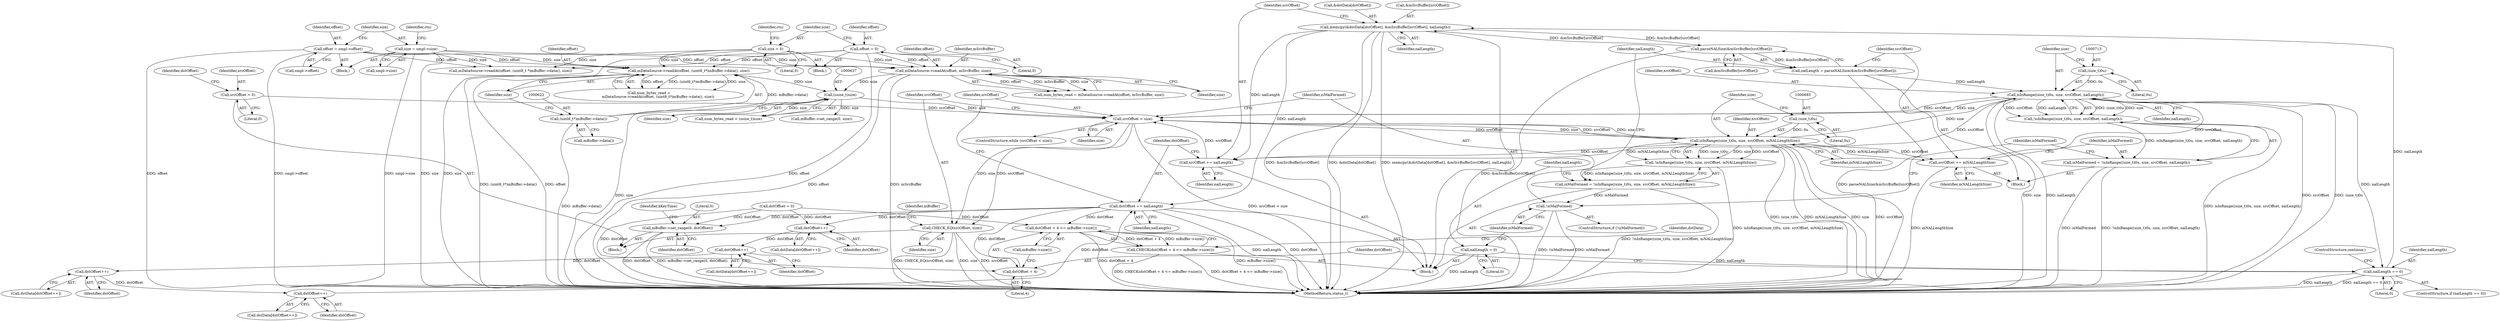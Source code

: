 digraph "0_Android_d48f0f145f8f0f4472bc0af668ac9a8bce44ba9b@API" {
"1000765" [label="(Call,memcpy(&dstData[dstOffset], &mSrcBuffer[srcOffset], nalLength))"];
"1000700" [label="(Call,parseNALSize(&mSrcBuffer[srcOffset]))"];
"1000765" [label="(Call,memcpy(&dstData[dstOffset], &mSrcBuffer[srcOffset], nalLength))"];
"1000730" [label="(Call,nalLength == 0)"];
"1000711" [label="(Call,isInRange((size_t)0u, size, srcOffset, nalLength))"];
"1000712" [label="(Call,(size_t)0u)"];
"1000683" [label="(Call,isInRange((size_t)0u, size, srcOffset, mNALLengthSize))"];
"1000684" [label="(Call,(size_t)0u)"];
"1000675" [label="(Call,srcOffset < size)"];
"1000667" [label="(Call,srcOffset = 0)"];
"1000775" [label="(Call,srcOffset += nalLength)"];
"1000636" [label="(Call,(ssize_t)size)"];
"1000629" [label="(Call,mDataSource->readAt(offset, mSrcBuffer, size))"];
"1000327" [label="(Call,offset = smpl->offset)"];
"1000260" [label="(Call,offset = 0)"];
"1000332" [label="(Call,size = smpl->size)"];
"1000264" [label="(Call,size = 0)"];
"1000619" [label="(Call,mDataSource->readAt(offset, (uint8_t*)mBuffer->data(), size))"];
"1000621" [label="(Call,(uint8_t*)mBuffer->data())"];
"1000705" [label="(Call,srcOffset += mNALLengthSize)"];
"1000698" [label="(Call,nalLength = parseNALSize(&mSrcBuffer[srcOffset]))"];
"1000691" [label="(Call,nalLength = 0)"];
"1000682" [label="(Call,!isInRange((size_t)0u, size, srcOffset, mNALLengthSize))"];
"1000680" [label="(Call,isMalFormed = !isInRange((size_t)0u, size, srcOffset, mNALLengthSize))"];
"1000695" [label="(Call,!isMalFormed)"];
"1000781" [label="(Call,CHECK_EQ(srcOffset, size))"];
"1000710" [label="(Call,!isInRange((size_t)0u, size, srcOffset, nalLength))"];
"1000708" [label="(Call,isMalFormed = !isInRange((size_t)0u, size, srcOffset, nalLength))"];
"1000778" [label="(Call,dstOffset += nalLength)"];
"1000736" [label="(Call,dstOffset + 4 <= mBuffer->size())"];
"1000735" [label="(Call,CHECK(dstOffset + 4 <= mBuffer->size()))"];
"1000737" [label="(Call,dstOffset + 4)"];
"1000744" [label="(Call,dstOffset++)"];
"1000750" [label="(Call,dstOffset++)"];
"1000756" [label="(Call,dstOffset++)"];
"1000762" [label="(Call,dstOffset++)"];
"1000788" [label="(Call,mBuffer->set_range(0, dstOffset))"];
"1000714" [label="(Literal,0u)"];
"1000333" [label="(Identifier,size)"];
"1000688" [label="(Identifier,srcOffset)"];
"1000699" [label="(Identifier,nalLength)"];
"1000712" [label="(Call,(size_t)0u)"];
"1000766" [label="(Call,&dstData[dstOffset])"];
"1000265" [label="(Identifier,size)"];
"1000627" [label="(Call,num_bytes_read = mDataSource->readAt(offset, mSrcBuffer, size))"];
"1000765" [label="(Call,memcpy(&dstData[dstOffset], &mSrcBuffer[srcOffset], nalLength))"];
"1000742" [label="(Call,dstData[dstOffset++])"];
"1000731" [label="(Identifier,nalLength)"];
"1000674" [label="(ControlStructure,while (srcOffset < size))"];
"1000695" [label="(Call,!isMalFormed)"];
"1000671" [label="(Call,dstOffset = 0)"];
"1000668" [label="(Identifier,srcOffset)"];
"1000757" [label="(Identifier,dstOffset)"];
"1000686" [label="(Literal,0u)"];
"1000711" [label="(Call,isInRange((size_t)0u, size, srcOffset, nalLength))"];
"1000266" [label="(Literal,0)"];
"1000269" [label="(Identifier,cts)"];
"1000624" [label="(Identifier,size)"];
"1000781" [label="(Call,CHECK_EQ(srcOffset, size))"];
"1000623" [label="(Call,mBuffer->data())"];
"1000732" [label="(Literal,0)"];
"1000737" [label="(Call,dstOffset + 4)"];
"1000783" [label="(Identifier,size)"];
"1000621" [label="(Call,(uint8_t*)mBuffer->data())"];
"1000675" [label="(Call,srcOffset < size)"];
"1000655" [label="(Call,mBuffer->set_range(0, size))"];
"1000329" [label="(Call,smpl->offset)"];
"1000672" [label="(Identifier,dstOffset)"];
"1000706" [label="(Identifier,srcOffset)"];
"1000262" [label="(Literal,0)"];
"1000694" [label="(ControlStructure,if (!isMalFormed))"];
"1000687" [label="(Identifier,size)"];
"1000636" [label="(Call,(ssize_t)size)"];
"1000760" [label="(Call,dstData[dstOffset++])"];
"1000682" [label="(Call,!isInRange((size_t)0u, size, srcOffset, mNALLengthSize))"];
"1000788" [label="(Call,mBuffer->set_range(0, dstOffset))"];
"1000836" [label="(MethodReturn,status_t)"];
"1000684" [label="(Call,(size_t)0u)"];
"1000719" [label="(Identifier,isMalFormed)"];
"1000717" [label="(Identifier,nalLength)"];
"1000629" [label="(Call,mDataSource->readAt(offset, mSrcBuffer, size))"];
"1000696" [label="(Identifier,isMalFormed)"];
"1000790" [label="(Identifier,dstOffset)"];
"1000743" [label="(Identifier,dstData)"];
"1000332" [label="(Call,size = smpl->size)"];
"1000338" [label="(Identifier,cts)"];
"1000678" [label="(Block,)"];
"1000264" [label="(Call,size = 0)"];
"1000754" [label="(Call,dstData[dstOffset++])"];
"1000700" [label="(Call,parseNALSize(&mSrcBuffer[srcOffset]))"];
"1000739" [label="(Literal,4)"];
"1000716" [label="(Identifier,srcOffset)"];
"1000779" [label="(Identifier,dstOffset)"];
"1000786" [label="(Identifier,mBuffer)"];
"1000730" [label="(Call,nalLength == 0)"];
"1000780" [label="(Identifier,nalLength)"];
"1000620" [label="(Identifier,offset)"];
"1000692" [label="(Identifier,nalLength)"];
"1000763" [label="(Identifier,dstOffset)"];
"1000630" [label="(Identifier,offset)"];
"1000283" [label="(Block,)"];
"1000677" [label="(Identifier,size)"];
"1000738" [label="(Identifier,dstOffset)"];
"1000638" [label="(Identifier,size)"];
"1000327" [label="(Call,offset = smpl->offset)"];
"1000683" [label="(Call,isInRange((size_t)0u, size, srcOffset, mNALLengthSize))"];
"1000680" [label="(Call,isMalFormed = !isInRange((size_t)0u, size, srcOffset, mNALLengthSize))"];
"1000762" [label="(Call,dstOffset++)"];
"1000744" [label="(Call,dstOffset++)"];
"1000774" [label="(Identifier,nalLength)"];
"1000698" [label="(Call,nalLength = parseNALSize(&mSrcBuffer[srcOffset]))"];
"1000750" [label="(Call,dstOffset++)"];
"1000776" [label="(Identifier,srcOffset)"];
"1000734" [label="(ControlStructure,continue;)"];
"1000701" [label="(Call,&mSrcBuffer[srcOffset])"];
"1000705" [label="(Call,srcOffset += mNALLengthSize)"];
"1000751" [label="(Identifier,dstOffset)"];
"1000669" [label="(Literal,0)"];
"1000334" [label="(Call,smpl->size)"];
"1000632" [label="(Identifier,size)"];
"1000789" [label="(Literal,0)"];
"1000778" [label="(Call,dstOffset += nalLength)"];
"1000261" [label="(Identifier,offset)"];
"1000708" [label="(Call,isMalFormed = !isInRange((size_t)0u, size, srcOffset, nalLength))"];
"1000770" [label="(Call,&mSrcBuffer[srcOffset])"];
"1000436" [label="(Call,mDataSource->readAt(offset, (uint8_t *)mBuffer->data(), size))"];
"1000328" [label="(Identifier,offset)"];
"1000631" [label="(Identifier,mSrcBuffer)"];
"1000676" [label="(Identifier,srcOffset)"];
"1000740" [label="(Call,mBuffer->size())"];
"1000782" [label="(Identifier,srcOffset)"];
"1000691" [label="(Call,nalLength = 0)"];
"1000729" [label="(ControlStructure,if (nalLength == 0))"];
"1000681" [label="(Identifier,isMalFormed)"];
"1000617" [label="(Call,num_bytes_read =\n                mDataSource->readAt(offset, (uint8_t*)mBuffer->data(), size))"];
"1000697" [label="(Block,)"];
"1000619" [label="(Call,mDataSource->readAt(offset, (uint8_t*)mBuffer->data(), size))"];
"1000634" [label="(Call,num_bytes_read < (ssize_t)size)"];
"1000260" [label="(Call,offset = 0)"];
"1000775" [label="(Call,srcOffset += nalLength)"];
"1000735" [label="(Call,CHECK(dstOffset + 4 <= mBuffer->size()))"];
"1000709" [label="(Identifier,isMalFormed)"];
"1000715" [label="(Identifier,size)"];
"1000777" [label="(Identifier,nalLength)"];
"1000667" [label="(Call,srcOffset = 0)"];
"1000689" [label="(Identifier,mNALLengthSize)"];
"1000792" [label="(Identifier,kKeyTime)"];
"1000745" [label="(Identifier,dstOffset)"];
"1000710" [label="(Call,!isInRange((size_t)0u, size, srcOffset, nalLength))"];
"1000105" [label="(Block,)"];
"1000707" [label="(Identifier,mNALLengthSize)"];
"1000693" [label="(Literal,0)"];
"1000736" [label="(Call,dstOffset + 4 <= mBuffer->size())"];
"1000756" [label="(Call,dstOffset++)"];
"1000748" [label="(Call,dstData[dstOffset++])"];
"1000659" [label="(Block,)"];
"1000765" -> "1000678"  [label="AST: "];
"1000765" -> "1000774"  [label="CFG: "];
"1000766" -> "1000765"  [label="AST: "];
"1000770" -> "1000765"  [label="AST: "];
"1000774" -> "1000765"  [label="AST: "];
"1000776" -> "1000765"  [label="CFG: "];
"1000765" -> "1000836"  [label="DDG: &mSrcBuffer[srcOffset]"];
"1000765" -> "1000836"  [label="DDG: &dstData[dstOffset]"];
"1000765" -> "1000836"  [label="DDG: memcpy(&dstData[dstOffset], &mSrcBuffer[srcOffset], nalLength)"];
"1000765" -> "1000700"  [label="DDG: &mSrcBuffer[srcOffset]"];
"1000700" -> "1000765"  [label="DDG: &mSrcBuffer[srcOffset]"];
"1000730" -> "1000765"  [label="DDG: nalLength"];
"1000765" -> "1000775"  [label="DDG: nalLength"];
"1000765" -> "1000778"  [label="DDG: nalLength"];
"1000700" -> "1000698"  [label="AST: "];
"1000700" -> "1000701"  [label="CFG: "];
"1000701" -> "1000700"  [label="AST: "];
"1000698" -> "1000700"  [label="CFG: "];
"1000700" -> "1000836"  [label="DDG: &mSrcBuffer[srcOffset]"];
"1000700" -> "1000698"  [label="DDG: &mSrcBuffer[srcOffset]"];
"1000730" -> "1000729"  [label="AST: "];
"1000730" -> "1000732"  [label="CFG: "];
"1000731" -> "1000730"  [label="AST: "];
"1000732" -> "1000730"  [label="AST: "];
"1000734" -> "1000730"  [label="CFG: "];
"1000738" -> "1000730"  [label="CFG: "];
"1000730" -> "1000836"  [label="DDG: nalLength == 0"];
"1000730" -> "1000836"  [label="DDG: nalLength"];
"1000711" -> "1000730"  [label="DDG: nalLength"];
"1000691" -> "1000730"  [label="DDG: nalLength"];
"1000711" -> "1000710"  [label="AST: "];
"1000711" -> "1000717"  [label="CFG: "];
"1000712" -> "1000711"  [label="AST: "];
"1000715" -> "1000711"  [label="AST: "];
"1000716" -> "1000711"  [label="AST: "];
"1000717" -> "1000711"  [label="AST: "];
"1000710" -> "1000711"  [label="CFG: "];
"1000711" -> "1000836"  [label="DDG: srcOffset"];
"1000711" -> "1000836"  [label="DDG: (size_t)0u"];
"1000711" -> "1000836"  [label="DDG: size"];
"1000711" -> "1000836"  [label="DDG: nalLength"];
"1000711" -> "1000675"  [label="DDG: srcOffset"];
"1000711" -> "1000675"  [label="DDG: size"];
"1000711" -> "1000710"  [label="DDG: (size_t)0u"];
"1000711" -> "1000710"  [label="DDG: size"];
"1000711" -> "1000710"  [label="DDG: srcOffset"];
"1000711" -> "1000710"  [label="DDG: nalLength"];
"1000712" -> "1000711"  [label="DDG: 0u"];
"1000683" -> "1000711"  [label="DDG: size"];
"1000705" -> "1000711"  [label="DDG: srcOffset"];
"1000698" -> "1000711"  [label="DDG: nalLength"];
"1000711" -> "1000775"  [label="DDG: srcOffset"];
"1000712" -> "1000714"  [label="CFG: "];
"1000713" -> "1000712"  [label="AST: "];
"1000714" -> "1000712"  [label="AST: "];
"1000715" -> "1000712"  [label="CFG: "];
"1000683" -> "1000682"  [label="AST: "];
"1000683" -> "1000689"  [label="CFG: "];
"1000684" -> "1000683"  [label="AST: "];
"1000687" -> "1000683"  [label="AST: "];
"1000688" -> "1000683"  [label="AST: "];
"1000689" -> "1000683"  [label="AST: "];
"1000682" -> "1000683"  [label="CFG: "];
"1000683" -> "1000836"  [label="DDG: (size_t)0u"];
"1000683" -> "1000836"  [label="DDG: mNALLengthSize"];
"1000683" -> "1000836"  [label="DDG: size"];
"1000683" -> "1000836"  [label="DDG: srcOffset"];
"1000683" -> "1000675"  [label="DDG: srcOffset"];
"1000683" -> "1000675"  [label="DDG: size"];
"1000683" -> "1000682"  [label="DDG: (size_t)0u"];
"1000683" -> "1000682"  [label="DDG: size"];
"1000683" -> "1000682"  [label="DDG: srcOffset"];
"1000683" -> "1000682"  [label="DDG: mNALLengthSize"];
"1000684" -> "1000683"  [label="DDG: 0u"];
"1000675" -> "1000683"  [label="DDG: size"];
"1000675" -> "1000683"  [label="DDG: srcOffset"];
"1000683" -> "1000705"  [label="DDG: mNALLengthSize"];
"1000683" -> "1000705"  [label="DDG: srcOffset"];
"1000683" -> "1000775"  [label="DDG: srcOffset"];
"1000684" -> "1000686"  [label="CFG: "];
"1000685" -> "1000684"  [label="AST: "];
"1000686" -> "1000684"  [label="AST: "];
"1000687" -> "1000684"  [label="CFG: "];
"1000675" -> "1000674"  [label="AST: "];
"1000675" -> "1000677"  [label="CFG: "];
"1000676" -> "1000675"  [label="AST: "];
"1000677" -> "1000675"  [label="AST: "];
"1000681" -> "1000675"  [label="CFG: "];
"1000782" -> "1000675"  [label="CFG: "];
"1000675" -> "1000836"  [label="DDG: srcOffset < size"];
"1000667" -> "1000675"  [label="DDG: srcOffset"];
"1000775" -> "1000675"  [label="DDG: srcOffset"];
"1000636" -> "1000675"  [label="DDG: size"];
"1000675" -> "1000781"  [label="DDG: srcOffset"];
"1000675" -> "1000781"  [label="DDG: size"];
"1000667" -> "1000659"  [label="AST: "];
"1000667" -> "1000669"  [label="CFG: "];
"1000668" -> "1000667"  [label="AST: "];
"1000669" -> "1000667"  [label="AST: "];
"1000672" -> "1000667"  [label="CFG: "];
"1000775" -> "1000678"  [label="AST: "];
"1000775" -> "1000777"  [label="CFG: "];
"1000776" -> "1000775"  [label="AST: "];
"1000777" -> "1000775"  [label="AST: "];
"1000779" -> "1000775"  [label="CFG: "];
"1000636" -> "1000634"  [label="AST: "];
"1000636" -> "1000638"  [label="CFG: "];
"1000637" -> "1000636"  [label="AST: "];
"1000638" -> "1000636"  [label="AST: "];
"1000634" -> "1000636"  [label="CFG: "];
"1000636" -> "1000836"  [label="DDG: size"];
"1000636" -> "1000634"  [label="DDG: size"];
"1000629" -> "1000636"  [label="DDG: size"];
"1000619" -> "1000636"  [label="DDG: size"];
"1000636" -> "1000655"  [label="DDG: size"];
"1000629" -> "1000627"  [label="AST: "];
"1000629" -> "1000632"  [label="CFG: "];
"1000630" -> "1000629"  [label="AST: "];
"1000631" -> "1000629"  [label="AST: "];
"1000632" -> "1000629"  [label="AST: "];
"1000627" -> "1000629"  [label="CFG: "];
"1000629" -> "1000836"  [label="DDG: offset"];
"1000629" -> "1000836"  [label="DDG: mSrcBuffer"];
"1000629" -> "1000627"  [label="DDG: offset"];
"1000629" -> "1000627"  [label="DDG: mSrcBuffer"];
"1000629" -> "1000627"  [label="DDG: size"];
"1000327" -> "1000629"  [label="DDG: offset"];
"1000260" -> "1000629"  [label="DDG: offset"];
"1000332" -> "1000629"  [label="DDG: size"];
"1000264" -> "1000629"  [label="DDG: size"];
"1000327" -> "1000283"  [label="AST: "];
"1000327" -> "1000329"  [label="CFG: "];
"1000328" -> "1000327"  [label="AST: "];
"1000329" -> "1000327"  [label="AST: "];
"1000333" -> "1000327"  [label="CFG: "];
"1000327" -> "1000836"  [label="DDG: offset"];
"1000327" -> "1000836"  [label="DDG: smpl->offset"];
"1000327" -> "1000436"  [label="DDG: offset"];
"1000327" -> "1000619"  [label="DDG: offset"];
"1000260" -> "1000105"  [label="AST: "];
"1000260" -> "1000262"  [label="CFG: "];
"1000261" -> "1000260"  [label="AST: "];
"1000262" -> "1000260"  [label="AST: "];
"1000265" -> "1000260"  [label="CFG: "];
"1000260" -> "1000836"  [label="DDG: offset"];
"1000260" -> "1000436"  [label="DDG: offset"];
"1000260" -> "1000619"  [label="DDG: offset"];
"1000332" -> "1000283"  [label="AST: "];
"1000332" -> "1000334"  [label="CFG: "];
"1000333" -> "1000332"  [label="AST: "];
"1000334" -> "1000332"  [label="AST: "];
"1000338" -> "1000332"  [label="CFG: "];
"1000332" -> "1000836"  [label="DDG: smpl->size"];
"1000332" -> "1000836"  [label="DDG: size"];
"1000332" -> "1000436"  [label="DDG: size"];
"1000332" -> "1000619"  [label="DDG: size"];
"1000264" -> "1000105"  [label="AST: "];
"1000264" -> "1000266"  [label="CFG: "];
"1000265" -> "1000264"  [label="AST: "];
"1000266" -> "1000264"  [label="AST: "];
"1000269" -> "1000264"  [label="CFG: "];
"1000264" -> "1000836"  [label="DDG: size"];
"1000264" -> "1000436"  [label="DDG: size"];
"1000264" -> "1000619"  [label="DDG: size"];
"1000619" -> "1000617"  [label="AST: "];
"1000619" -> "1000624"  [label="CFG: "];
"1000620" -> "1000619"  [label="AST: "];
"1000621" -> "1000619"  [label="AST: "];
"1000624" -> "1000619"  [label="AST: "];
"1000617" -> "1000619"  [label="CFG: "];
"1000619" -> "1000836"  [label="DDG: (uint8_t*)mBuffer->data()"];
"1000619" -> "1000836"  [label="DDG: offset"];
"1000619" -> "1000617"  [label="DDG: offset"];
"1000619" -> "1000617"  [label="DDG: (uint8_t*)mBuffer->data()"];
"1000619" -> "1000617"  [label="DDG: size"];
"1000621" -> "1000619"  [label="DDG: mBuffer->data()"];
"1000621" -> "1000623"  [label="CFG: "];
"1000622" -> "1000621"  [label="AST: "];
"1000623" -> "1000621"  [label="AST: "];
"1000624" -> "1000621"  [label="CFG: "];
"1000621" -> "1000836"  [label="DDG: mBuffer->data()"];
"1000705" -> "1000697"  [label="AST: "];
"1000705" -> "1000707"  [label="CFG: "];
"1000706" -> "1000705"  [label="AST: "];
"1000707" -> "1000705"  [label="AST: "];
"1000709" -> "1000705"  [label="CFG: "];
"1000705" -> "1000836"  [label="DDG: mNALLengthSize"];
"1000698" -> "1000697"  [label="AST: "];
"1000699" -> "1000698"  [label="AST: "];
"1000706" -> "1000698"  [label="CFG: "];
"1000698" -> "1000836"  [label="DDG: parseNALSize(&mSrcBuffer[srcOffset])"];
"1000691" -> "1000678"  [label="AST: "];
"1000691" -> "1000693"  [label="CFG: "];
"1000692" -> "1000691"  [label="AST: "];
"1000693" -> "1000691"  [label="AST: "];
"1000696" -> "1000691"  [label="CFG: "];
"1000691" -> "1000836"  [label="DDG: nalLength"];
"1000682" -> "1000680"  [label="AST: "];
"1000680" -> "1000682"  [label="CFG: "];
"1000682" -> "1000836"  [label="DDG: isInRange((size_t)0u, size, srcOffset, mNALLengthSize)"];
"1000682" -> "1000680"  [label="DDG: isInRange((size_t)0u, size, srcOffset, mNALLengthSize)"];
"1000680" -> "1000678"  [label="AST: "];
"1000681" -> "1000680"  [label="AST: "];
"1000692" -> "1000680"  [label="CFG: "];
"1000680" -> "1000836"  [label="DDG: !isInRange((size_t)0u, size, srcOffset, mNALLengthSize)"];
"1000680" -> "1000695"  [label="DDG: isMalFormed"];
"1000695" -> "1000694"  [label="AST: "];
"1000695" -> "1000696"  [label="CFG: "];
"1000696" -> "1000695"  [label="AST: "];
"1000699" -> "1000695"  [label="CFG: "];
"1000719" -> "1000695"  [label="CFG: "];
"1000695" -> "1000836"  [label="DDG: !isMalFormed"];
"1000695" -> "1000836"  [label="DDG: isMalFormed"];
"1000781" -> "1000659"  [label="AST: "];
"1000781" -> "1000783"  [label="CFG: "];
"1000782" -> "1000781"  [label="AST: "];
"1000783" -> "1000781"  [label="AST: "];
"1000786" -> "1000781"  [label="CFG: "];
"1000781" -> "1000836"  [label="DDG: CHECK_EQ(srcOffset, size)"];
"1000781" -> "1000836"  [label="DDG: size"];
"1000781" -> "1000836"  [label="DDG: srcOffset"];
"1000710" -> "1000708"  [label="AST: "];
"1000708" -> "1000710"  [label="CFG: "];
"1000710" -> "1000836"  [label="DDG: isInRange((size_t)0u, size, srcOffset, nalLength)"];
"1000710" -> "1000708"  [label="DDG: isInRange((size_t)0u, size, srcOffset, nalLength)"];
"1000708" -> "1000697"  [label="AST: "];
"1000709" -> "1000708"  [label="AST: "];
"1000719" -> "1000708"  [label="CFG: "];
"1000708" -> "1000836"  [label="DDG: isMalFormed"];
"1000708" -> "1000836"  [label="DDG: !isInRange((size_t)0u, size, srcOffset, nalLength)"];
"1000778" -> "1000678"  [label="AST: "];
"1000778" -> "1000780"  [label="CFG: "];
"1000779" -> "1000778"  [label="AST: "];
"1000780" -> "1000778"  [label="AST: "];
"1000676" -> "1000778"  [label="CFG: "];
"1000778" -> "1000836"  [label="DDG: nalLength"];
"1000778" -> "1000836"  [label="DDG: dstOffset"];
"1000778" -> "1000736"  [label="DDG: dstOffset"];
"1000778" -> "1000737"  [label="DDG: dstOffset"];
"1000778" -> "1000744"  [label="DDG: dstOffset"];
"1000762" -> "1000778"  [label="DDG: dstOffset"];
"1000778" -> "1000788"  [label="DDG: dstOffset"];
"1000736" -> "1000735"  [label="AST: "];
"1000736" -> "1000740"  [label="CFG: "];
"1000737" -> "1000736"  [label="AST: "];
"1000740" -> "1000736"  [label="AST: "];
"1000735" -> "1000736"  [label="CFG: "];
"1000736" -> "1000836"  [label="DDG: mBuffer->size()"];
"1000736" -> "1000836"  [label="DDG: dstOffset + 4"];
"1000736" -> "1000735"  [label="DDG: dstOffset + 4"];
"1000736" -> "1000735"  [label="DDG: mBuffer->size()"];
"1000671" -> "1000736"  [label="DDG: dstOffset"];
"1000735" -> "1000678"  [label="AST: "];
"1000743" -> "1000735"  [label="CFG: "];
"1000735" -> "1000836"  [label="DDG: CHECK(dstOffset + 4 <= mBuffer->size())"];
"1000735" -> "1000836"  [label="DDG: dstOffset + 4 <= mBuffer->size()"];
"1000737" -> "1000739"  [label="CFG: "];
"1000738" -> "1000737"  [label="AST: "];
"1000739" -> "1000737"  [label="AST: "];
"1000740" -> "1000737"  [label="CFG: "];
"1000671" -> "1000737"  [label="DDG: dstOffset"];
"1000744" -> "1000742"  [label="AST: "];
"1000744" -> "1000745"  [label="CFG: "];
"1000745" -> "1000744"  [label="AST: "];
"1000742" -> "1000744"  [label="CFG: "];
"1000671" -> "1000744"  [label="DDG: dstOffset"];
"1000744" -> "1000750"  [label="DDG: dstOffset"];
"1000750" -> "1000748"  [label="AST: "];
"1000750" -> "1000751"  [label="CFG: "];
"1000751" -> "1000750"  [label="AST: "];
"1000748" -> "1000750"  [label="CFG: "];
"1000750" -> "1000756"  [label="DDG: dstOffset"];
"1000756" -> "1000754"  [label="AST: "];
"1000756" -> "1000757"  [label="CFG: "];
"1000757" -> "1000756"  [label="AST: "];
"1000754" -> "1000756"  [label="CFG: "];
"1000756" -> "1000762"  [label="DDG: dstOffset"];
"1000762" -> "1000760"  [label="AST: "];
"1000762" -> "1000763"  [label="CFG: "];
"1000763" -> "1000762"  [label="AST: "];
"1000760" -> "1000762"  [label="CFG: "];
"1000788" -> "1000659"  [label="AST: "];
"1000788" -> "1000790"  [label="CFG: "];
"1000789" -> "1000788"  [label="AST: "];
"1000790" -> "1000788"  [label="AST: "];
"1000792" -> "1000788"  [label="CFG: "];
"1000788" -> "1000836"  [label="DDG: mBuffer->set_range(0, dstOffset)"];
"1000788" -> "1000836"  [label="DDG: dstOffset"];
"1000671" -> "1000788"  [label="DDG: dstOffset"];
}
